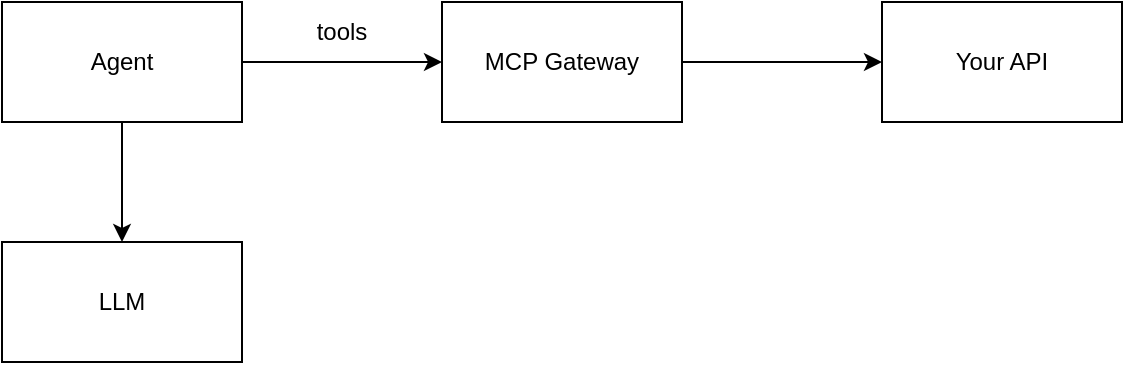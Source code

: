 <mxfile>
    <diagram id="LJFqv0HYt02XbdR1Hh-s" name="frame">
        <mxGraphModel dx="1265" dy="1070" grid="1" gridSize="10" guides="1" tooltips="1" connect="1" arrows="1" fold="1" page="1" pageScale="1" pageWidth="850" pageHeight="1100" math="0" shadow="0">
            <root>
                <mxCell id="0"/>
                <mxCell id="1" parent="0"/>
                <mxCell id="8" style="edgeStyle=none;html=1;entryX=0;entryY=0.5;entryDx=0;entryDy=0;" edge="1" parent="1" source="2" target="4">
                    <mxGeometry relative="1" as="geometry"/>
                </mxCell>
                <mxCell id="maD1qVg8JQPdG7lZRixB-10" style="edgeStyle=none;html=1;entryX=0.5;entryY=0;entryDx=0;entryDy=0;" edge="1" parent="1" source="2" target="maD1qVg8JQPdG7lZRixB-9">
                    <mxGeometry relative="1" as="geometry"/>
                </mxCell>
                <mxCell id="2" value="Agent" style="rounded=0;whiteSpace=wrap;html=1;" vertex="1" parent="1">
                    <mxGeometry x="150" y="250" width="120" height="60" as="geometry"/>
                </mxCell>
                <mxCell id="3" value="Your API" style="rounded=0;whiteSpace=wrap;html=1;" vertex="1" parent="1">
                    <mxGeometry x="590" y="250" width="120" height="60" as="geometry"/>
                </mxCell>
                <mxCell id="9" style="edgeStyle=none;html=1;" edge="1" parent="1" source="4" target="3">
                    <mxGeometry relative="1" as="geometry"/>
                </mxCell>
                <mxCell id="4" value="MCP Gateway" style="rounded=0;whiteSpace=wrap;html=1;" vertex="1" parent="1">
                    <mxGeometry x="370" y="250" width="120" height="60" as="geometry"/>
                </mxCell>
                <mxCell id="7ki9VlW9sB124eTeFFDX-9" value="tools" style="text;html=1;align=center;verticalAlign=middle;whiteSpace=wrap;rounded=0;" vertex="1" parent="1">
                    <mxGeometry x="290" y="250" width="60" height="30" as="geometry"/>
                </mxCell>
                <mxCell id="maD1qVg8JQPdG7lZRixB-9" value="LLM" style="rounded=0;whiteSpace=wrap;html=1;" vertex="1" parent="1">
                    <mxGeometry x="150" y="370" width="120" height="60" as="geometry"/>
                </mxCell>
            </root>
        </mxGraphModel>
    </diagram>
    <diagram id="uy7TMCqgvqrn8Od2u2z4" name="flow">
        <mxGraphModel dx="1012" dy="856" grid="1" gridSize="10" guides="1" tooltips="1" connect="1" arrows="1" fold="1" page="1" pageScale="1" pageWidth="850" pageHeight="1100" math="0" shadow="0">
            <root>
                <mxCell id="0"/>
                <mxCell id="1" parent="0"/>
                <mxCell id="3ytgMTmDdcc5wgqOzu0M-1" value="LLM" style="rounded=0;whiteSpace=wrap;html=1;" vertex="1" parent="1">
                    <mxGeometry x="140" y="200" width="120" height="60" as="geometry"/>
                </mxCell>
                <mxCell id="cTFwsQo8Hic1HvO6ci6b-1" value="Agent" style="rounded=0;whiteSpace=wrap;html=1;" vertex="1" parent="1">
                    <mxGeometry x="140" y="80" width="120" height="60" as="geometry"/>
                </mxCell>
            </root>
        </mxGraphModel>
    </diagram>
    <diagram id="Eqrd2WBJI52MFvYM6v_3" name="Page-3">
        <mxGraphModel dx="1265" dy="1070" grid="1" gridSize="10" guides="1" tooltips="1" connect="1" arrows="1" fold="1" page="1" pageScale="1" pageWidth="850" pageHeight="1100" math="0" shadow="0">
            <root>
                <mxCell id="0"/>
                <mxCell id="1" parent="0"/>
                <mxCell id="BSoi0zlASwTTw2HEzgQ9-13" style="edgeStyle=none;html=1;entryX=0;entryY=0.5;entryDx=0;entryDy=0;rounded=0;curved=0;sketch=1;curveFitting=1;jiggle=2;fontFamily=Comic Sans MS;" edge="1" parent="1" source="BSoi0zlASwTTw2HEzgQ9-1" target="BSoi0zlASwTTw2HEzgQ9-9">
                    <mxGeometry relative="1" as="geometry">
                        <Array as="points">
                            <mxPoint x="410" y="360"/>
                        </Array>
                    </mxGeometry>
                </mxCell>
                <mxCell id="BSoi0zlASwTTw2HEzgQ9-1" value="MCP Gateway" style="rounded=0;whiteSpace=wrap;html=1;sketch=1;curveFitting=1;jiggle=2;fontFamily=Comic Sans MS;" vertex="1" parent="1">
                    <mxGeometry x="350" y="230" width="120" height="60" as="geometry"/>
                </mxCell>
                <mxCell id="BSoi0zlASwTTw2HEzgQ9-3" style="edgeStyle=none;html=1;sketch=1;curveFitting=1;jiggle=2;fontFamily=Comic Sans MS;" edge="1" parent="1" source="BSoi0zlASwTTw2HEzgQ9-2" target="BSoi0zlASwTTw2HEzgQ9-1">
                    <mxGeometry relative="1" as="geometry"/>
                </mxCell>
                <mxCell id="BSoi0zlASwTTw2HEzgQ9-10" style="edgeStyle=none;html=1;entryX=1;entryY=0.5;entryDx=0;entryDy=0;rounded=0;curved=0;sketch=1;curveFitting=1;jiggle=2;fontFamily=Comic Sans MS;" edge="1" parent="1" source="BSoi0zlASwTTw2HEzgQ9-2" target="BSoi0zlASwTTw2HEzgQ9-9">
                    <mxGeometry relative="1" as="geometry">
                        <Array as="points">
                            <mxPoint x="710" y="360"/>
                        </Array>
                    </mxGeometry>
                </mxCell>
                <mxCell id="BSoi0zlASwTTw2HEzgQ9-12" style="edgeStyle=none;html=1;entryX=1;entryY=0.5;entryDx=0;entryDy=0;rounded=0;curved=0;sketch=1;curveFitting=1;jiggle=2;fontFamily=Comic Sans MS;" edge="1" parent="1" source="BSoi0zlASwTTw2HEzgQ9-2" target="BSoi0zlASwTTw2HEzgQ9-8">
                    <mxGeometry relative="1" as="geometry">
                        <Array as="points">
                            <mxPoint x="710" y="440"/>
                        </Array>
                    </mxGeometry>
                </mxCell>
                <mxCell id="BSoi0zlASwTTw2HEzgQ9-2" value="Your API" style="rounded=0;whiteSpace=wrap;html=1;sketch=1;curveFitting=1;jiggle=2;fontFamily=Comic Sans MS;" vertex="1" parent="1">
                    <mxGeometry x="650" y="230" width="120" height="60" as="geometry"/>
                </mxCell>
                <mxCell id="BSoi0zlASwTTw2HEzgQ9-4" value="注册" style="text;html=1;align=center;verticalAlign=middle;whiteSpace=wrap;rounded=0;sketch=1;curveFitting=1;jiggle=2;fontFamily=Comic Sans MS;" vertex="1" parent="1">
                    <mxGeometry x="540" y="230" width="60" height="30" as="geometry"/>
                </mxCell>
                <mxCell id="BSoi0zlASwTTw2HEzgQ9-7" value="&lt;h1 style=&quot;margin-top: 0px;&quot;&gt;&lt;font&gt;注册&lt;/font&gt;&lt;/h1&gt;&lt;p&gt;&lt;/p&gt;&lt;ul&gt;&lt;li&gt;&lt;font&gt;API描述 -- OpenAPI&lt;/font&gt;&lt;/li&gt;&lt;li&gt;&lt;font&gt;API寻址方式&lt;/font&gt;&lt;/li&gt;&lt;li&gt;&lt;font&gt;APi授权方式&lt;/font&gt;&lt;/li&gt;&lt;/ul&gt;&lt;p&gt;&lt;/p&gt;" style="text;html=1;whiteSpace=wrap;overflow=hidden;rounded=0;sketch=1;curveFitting=1;jiggle=2;labelBorderColor=none;fontFamily=Comic Sans MS;" vertex="1" parent="1">
                    <mxGeometry x="840" y="220" width="220" height="120" as="geometry"/>
                </mxCell>
                <mxCell id="BSoi0zlASwTTw2HEzgQ9-8" value="授权服务" style="rounded=0;whiteSpace=wrap;html=1;sketch=1;curveFitting=1;jiggle=2;fontFamily=Comic Sans MS;" vertex="1" parent="1">
                    <mxGeometry x="510" y="410" width="120" height="60" as="geometry"/>
                </mxCell>
                <mxCell id="BSoi0zlASwTTw2HEzgQ9-9" value="路由服务" style="rounded=0;whiteSpace=wrap;html=1;sketch=1;curveFitting=1;jiggle=2;fontFamily=Comic Sans MS;" vertex="1" parent="1">
                    <mxGeometry x="510" y="330" width="120" height="60" as="geometry"/>
                </mxCell>
                <mxCell id="BSoi0zlASwTTw2HEzgQ9-14" value="" style="endArrow=classic;html=1;exitX=0.5;exitY=1;exitDx=0;exitDy=0;entryX=0;entryY=0.5;entryDx=0;entryDy=0;rounded=0;curved=0;sketch=1;curveFitting=1;jiggle=2;fontFamily=Comic Sans MS;" edge="1" parent="1" source="BSoi0zlASwTTw2HEzgQ9-1" target="BSoi0zlASwTTw2HEzgQ9-8">
                    <mxGeometry width="50" height="50" relative="1" as="geometry">
                        <mxPoint x="550" y="480" as="sourcePoint"/>
                        <mxPoint x="600" y="430" as="targetPoint"/>
                        <Array as="points">
                            <mxPoint x="410" y="440"/>
                        </Array>
                    </mxGeometry>
                </mxCell>
                <mxCell id="BSoi0zlASwTTw2HEzgQ9-16" value="MCP Gateway" style="rounded=0;whiteSpace=wrap;html=1;sketch=1;curveFitting=1;jiggle=2;fontFamily=Comic Sans MS;" vertex="1" parent="1">
                    <mxGeometry x="650" y="570" width="120" height="60" as="geometry"/>
                </mxCell>
                <mxCell id="BSoi0zlASwTTw2HEzgQ9-18" style="edgeStyle=none;html=1;entryX=0;entryY=0.5;entryDx=0;entryDy=0;sketch=1;curveFitting=1;jiggle=2;fontFamily=Comic Sans MS;" edge="1" parent="1" source="BSoi0zlASwTTw2HEzgQ9-17" target="BSoi0zlASwTTw2HEzgQ9-16">
                    <mxGeometry relative="1" as="geometry"/>
                </mxCell>
                <mxCell id="BSoi0zlASwTTw2HEzgQ9-17" value="Agent" style="rounded=0;whiteSpace=wrap;html=1;sketch=1;curveFitting=1;jiggle=2;fontFamily=Comic Sans MS;" vertex="1" parent="1">
                    <mxGeometry x="350" y="570" width="120" height="60" as="geometry"/>
                </mxCell>
                <mxCell id="BSoi0zlASwTTw2HEzgQ9-19" value="MCP协议" style="text;html=1;align=center;verticalAlign=middle;whiteSpace=wrap;rounded=0;sketch=1;curveFitting=1;jiggle=2;fontFamily=Comic Sans MS;" vertex="1" parent="1">
                    <mxGeometry x="530" y="570" width="60" height="30" as="geometry"/>
                </mxCell>
                <mxCell id="BSoi0zlASwTTw2HEzgQ9-20" value="&lt;h1 style=&quot;margin-top: 0px;&quot;&gt;Agent&lt;/h1&gt;&lt;p&gt;&lt;/p&gt;&lt;ul&gt;&lt;li&gt;判断上下文&lt;/li&gt;&lt;li&gt;选择工具&lt;/li&gt;&lt;li&gt;提供输入参数&lt;/li&gt;&lt;li&gt;处理输出结果&lt;/li&gt;&lt;/ul&gt;&lt;p&gt;&lt;/p&gt;" style="text;html=1;whiteSpace=wrap;overflow=hidden;rounded=0;sketch=1;curveFitting=1;jiggle=2;fontFamily=Comic Sans MS;" vertex="1" parent="1">
                    <mxGeometry x="150" y="570" width="180" height="140" as="geometry"/>
                </mxCell>
                <mxCell id="BSoi0zlASwTTw2HEzgQ9-21" value="&lt;h1 style=&quot;margin-top: 0px;&quot;&gt;登记&lt;/h1&gt;&lt;p&gt;&lt;/p&gt;&lt;ul&gt;&lt;li&gt;API功能描述&lt;/li&gt;&lt;li&gt;API输入输出描述&lt;/li&gt;&lt;/ul&gt;&lt;p&gt;&lt;/p&gt;" style="text;html=1;whiteSpace=wrap;overflow=hidden;rounded=0;sketch=1;curveFitting=1;jiggle=2;fontFamily=Comic Sans MS;" vertex="1" parent="1">
                    <mxGeometry x="150" y="230" width="180" height="120" as="geometry"/>
                </mxCell>
                <mxCell id="BSoi0zlASwTTw2HEzgQ9-22" value="&lt;h1 style=&quot;margin-top: 0px;&quot;&gt;处理&lt;/h1&gt;&lt;p&gt;&lt;/p&gt;&lt;ul&gt;&lt;li&gt;认证&lt;/li&gt;&lt;li&gt;路由&lt;/li&gt;&lt;li&gt;协议转化&lt;/li&gt;&lt;/ul&gt;&lt;p&gt;&lt;/p&gt;" style="text;html=1;whiteSpace=wrap;overflow=hidden;rounded=0;sketch=1;curveFitting=1;jiggle=2;labelBorderColor=none;fontFamily=Comic Sans MS;" vertex="1" parent="1">
                    <mxGeometry x="830" y="570" width="220" height="120" as="geometry"/>
                </mxCell>
                <mxCell id="BSoi0zlASwTTw2HEzgQ9-23" value="API登记&lt;div&gt;信息&lt;/div&gt;" style="shape=cylinder3;whiteSpace=wrap;html=1;boundedLbl=1;backgroundOutline=1;size=15;sketch=1;curveFitting=1;jiggle=2;" vertex="1" parent="1">
                    <mxGeometry x="300" y="370" width="60" height="80" as="geometry"/>
                </mxCell>
                <mxCell id="BSoi0zlASwTTw2HEzgQ9-24" style="edgeStyle=none;html=1;entryX=0.5;entryY=0;entryDx=0;entryDy=0;entryPerimeter=0;" edge="1" parent="1" source="BSoi0zlASwTTw2HEzgQ9-1" target="BSoi0zlASwTTw2HEzgQ9-23">
                    <mxGeometry relative="1" as="geometry"/>
                </mxCell>
                <mxCell id="g4qEQPIAPTaEJk7OqGlU-8" style="edgeStyle=none;html=1;" edge="1" parent="1" source="g4qEQPIAPTaEJk7OqGlU-3" target="g4qEQPIAPTaEJk7OqGlU-5">
                    <mxGeometry relative="1" as="geometry"/>
                </mxCell>
                <mxCell id="g4qEQPIAPTaEJk7OqGlU-3" value="Agent" style="rounded=0;whiteSpace=wrap;html=1;sketch=1;curveFitting=1;jiggle=2;fontFamily=Comic Sans MS;" vertex="1" parent="1">
                    <mxGeometry x="460" y="790" width="120" height="60" as="geometry"/>
                </mxCell>
                <mxCell id="g4qEQPIAPTaEJk7OqGlU-7" style="edgeStyle=none;html=1;" edge="1" parent="1" source="g4qEQPIAPTaEJk7OqGlU-4" target="g4qEQPIAPTaEJk7OqGlU-3">
                    <mxGeometry relative="1" as="geometry"/>
                </mxCell>
                <mxCell id="g4qEQPIAPTaEJk7OqGlU-4" value="User" style="rounded=0;whiteSpace=wrap;html=1;sketch=1;curveFitting=1;jiggle=2;fontFamily=Comic Sans MS;" vertex="1" parent="1">
                    <mxGeometry x="230" y="790" width="120" height="60" as="geometry"/>
                </mxCell>
                <mxCell id="g4qEQPIAPTaEJk7OqGlU-5" value="LLM" style="rounded=0;whiteSpace=wrap;html=1;sketch=1;curveFitting=1;jiggle=2;fontFamily=Comic Sans MS;" vertex="1" parent="1">
                    <mxGeometry x="680" y="790" width="120" height="60" as="geometry"/>
                </mxCell>
                <mxCell id="g4qEQPIAPTaEJk7OqGlU-6" value="会话管理？" style="text;html=1;align=center;verticalAlign=middle;whiteSpace=wrap;rounded=0;fillColor=#f8cecc;strokeColor=#b85450;" vertex="1" parent="1">
                    <mxGeometry x="520" y="630" width="80" height="30" as="geometry"/>
                </mxCell>
                <mxCell id="g4qEQPIAPTaEJk7OqGlU-9" value="会话/新增指令" style="text;html=1;align=center;verticalAlign=middle;whiteSpace=wrap;rounded=0;" vertex="1" parent="1">
                    <mxGeometry x="370" y="790" width="80" height="30" as="geometry"/>
                </mxCell>
                <mxCell id="g4qEQPIAPTaEJk7OqGlU-10" value="&lt;span style=&quot;background-color: transparent;&quot;&gt;管理会话&lt;/span&gt;&lt;div&gt;判断上下文&lt;/div&gt;" style="text;html=1;align=center;verticalAlign=middle;whiteSpace=wrap;rounded=0;" vertex="1" parent="1">
                    <mxGeometry x="480" y="870" width="80" height="30" as="geometry"/>
                </mxCell>
                <mxCell id="g4qEQPIAPTaEJk7OqGlU-11" value="调用LLM SDK&lt;div&gt;是否有会话ID？&lt;/div&gt;" style="text;html=1;align=center;verticalAlign=middle;whiteSpace=wrap;rounded=0;" vertex="1" parent="1">
                    <mxGeometry x="480" y="930" width="100" height="30" as="geometry"/>
                </mxCell>
                <mxCell id="g4qEQPIAPTaEJk7OqGlU-12" value="Text" style="text;html=1;align=center;verticalAlign=middle;whiteSpace=wrap;rounded=0;" vertex="1" parent="1">
                    <mxGeometry x="600" y="780" width="60" height="30" as="geometry"/>
                </mxCell>
            </root>
        </mxGraphModel>
    </diagram>
</mxfile>